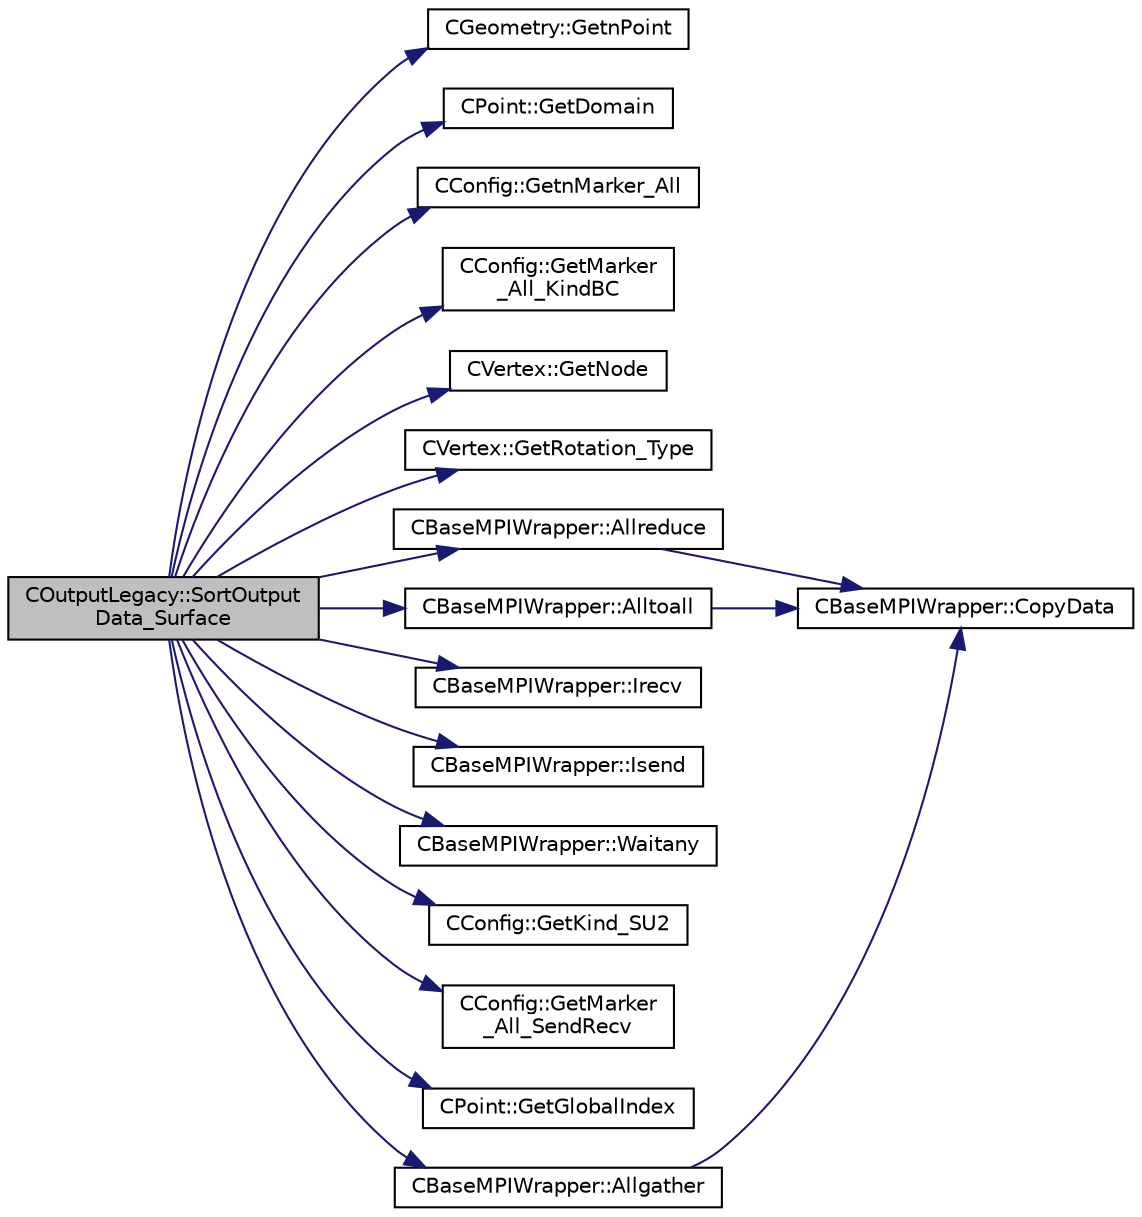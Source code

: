 digraph "COutputLegacy::SortOutputData_Surface"
{
  edge [fontname="Helvetica",fontsize="10",labelfontname="Helvetica",labelfontsize="10"];
  node [fontname="Helvetica",fontsize="10",shape=record];
  rankdir="LR";
  Node1971 [label="COutputLegacy::SortOutput\lData_Surface",height=0.2,width=0.4,color="black", fillcolor="grey75", style="filled", fontcolor="black"];
  Node1971 -> Node1972 [color="midnightblue",fontsize="10",style="solid",fontname="Helvetica"];
  Node1972 [label="CGeometry::GetnPoint",height=0.2,width=0.4,color="black", fillcolor="white", style="filled",URL="$class_c_geometry.html#aa68b666b38f4d2c7021736ae86940f44",tooltip="Get number of points. "];
  Node1971 -> Node1973 [color="midnightblue",fontsize="10",style="solid",fontname="Helvetica"];
  Node1973 [label="CPoint::GetDomain",height=0.2,width=0.4,color="black", fillcolor="white", style="filled",URL="$class_c_point.html#a1d7e22a60d4cfef356af1cba2bab3e55",tooltip="For parallel computation, its indicates if a point must be computed or not. "];
  Node1971 -> Node1974 [color="midnightblue",fontsize="10",style="solid",fontname="Helvetica"];
  Node1974 [label="CConfig::GetnMarker_All",height=0.2,width=0.4,color="black", fillcolor="white", style="filled",URL="$class_c_config.html#a300c4884edfc0c2acf395036439004f4",tooltip="Get the total number of boundary markers including send/receive domains. "];
  Node1971 -> Node1975 [color="midnightblue",fontsize="10",style="solid",fontname="Helvetica"];
  Node1975 [label="CConfig::GetMarker\l_All_KindBC",height=0.2,width=0.4,color="black", fillcolor="white", style="filled",URL="$class_c_config.html#a57d43acc1457d2d27095ce006218862e",tooltip="Get the kind of boundary for each marker. "];
  Node1971 -> Node1976 [color="midnightblue",fontsize="10",style="solid",fontname="Helvetica"];
  Node1976 [label="CVertex::GetNode",height=0.2,width=0.4,color="black", fillcolor="white", style="filled",URL="$class_c_vertex.html#a95c513bf927464157ed96b6c79779a1f",tooltip="Get the node of the vertex. "];
  Node1971 -> Node1977 [color="midnightblue",fontsize="10",style="solid",fontname="Helvetica"];
  Node1977 [label="CVertex::GetRotation_Type",height=0.2,width=0.4,color="black", fillcolor="white", style="filled",URL="$class_c_vertex.html#a4f79701d89ed5eaaf6c4c41566a319d7",tooltip="Get the type of rotation associated to the vertex. "];
  Node1971 -> Node1978 [color="midnightblue",fontsize="10",style="solid",fontname="Helvetica"];
  Node1978 [label="CBaseMPIWrapper::Allreduce",height=0.2,width=0.4,color="black", fillcolor="white", style="filled",URL="$class_c_base_m_p_i_wrapper.html#a637b6fd917a8ca91ce748ba88e0d66b6"];
  Node1978 -> Node1979 [color="midnightblue",fontsize="10",style="solid",fontname="Helvetica"];
  Node1979 [label="CBaseMPIWrapper::CopyData",height=0.2,width=0.4,color="black", fillcolor="white", style="filled",URL="$class_c_base_m_p_i_wrapper.html#a4725cc1dd65b161b483e812a538a5e36"];
  Node1971 -> Node1980 [color="midnightblue",fontsize="10",style="solid",fontname="Helvetica"];
  Node1980 [label="CBaseMPIWrapper::Alltoall",height=0.2,width=0.4,color="black", fillcolor="white", style="filled",URL="$class_c_base_m_p_i_wrapper.html#a86496abf1db8449b17501e14111f3371"];
  Node1980 -> Node1979 [color="midnightblue",fontsize="10",style="solid",fontname="Helvetica"];
  Node1971 -> Node1981 [color="midnightblue",fontsize="10",style="solid",fontname="Helvetica"];
  Node1981 [label="CBaseMPIWrapper::Irecv",height=0.2,width=0.4,color="black", fillcolor="white", style="filled",URL="$class_c_base_m_p_i_wrapper.html#ae41565b441aee76e1b48eb03e5ac86dd"];
  Node1971 -> Node1982 [color="midnightblue",fontsize="10",style="solid",fontname="Helvetica"];
  Node1982 [label="CBaseMPIWrapper::Isend",height=0.2,width=0.4,color="black", fillcolor="white", style="filled",URL="$class_c_base_m_p_i_wrapper.html#a43a415ec11a029ade218eaf8c807a817"];
  Node1971 -> Node1983 [color="midnightblue",fontsize="10",style="solid",fontname="Helvetica"];
  Node1983 [label="CBaseMPIWrapper::Waitany",height=0.2,width=0.4,color="black", fillcolor="white", style="filled",URL="$class_c_base_m_p_i_wrapper.html#ade364e6661c9eec2070a2448dbb5750b"];
  Node1971 -> Node1984 [color="midnightblue",fontsize="10",style="solid",fontname="Helvetica"];
  Node1984 [label="CConfig::GetKind_SU2",height=0.2,width=0.4,color="black", fillcolor="white", style="filled",URL="$class_c_config.html#a47df59fbfd882e2fa8fc71691292659b",tooltip="Get the kind of SU2 software component. "];
  Node1971 -> Node1985 [color="midnightblue",fontsize="10",style="solid",fontname="Helvetica"];
  Node1985 [label="CConfig::GetMarker\l_All_SendRecv",height=0.2,width=0.4,color="black", fillcolor="white", style="filled",URL="$class_c_config.html#a778a77ff2b9e1d359eab9b2d2106fa81",tooltip="Get the send-receive information for a marker val_marker. "];
  Node1971 -> Node1986 [color="midnightblue",fontsize="10",style="solid",fontname="Helvetica"];
  Node1986 [label="CPoint::GetGlobalIndex",height=0.2,width=0.4,color="black", fillcolor="white", style="filled",URL="$class_c_point.html#ab546170a5a03ef210a75fc5531910050",tooltip="Get the global index in a parallel computation. "];
  Node1971 -> Node1987 [color="midnightblue",fontsize="10",style="solid",fontname="Helvetica"];
  Node1987 [label="CBaseMPIWrapper::Allgather",height=0.2,width=0.4,color="black", fillcolor="white", style="filled",URL="$class_c_base_m_p_i_wrapper.html#a55195abbb7206e08a4933fa53cd41923"];
  Node1987 -> Node1979 [color="midnightblue",fontsize="10",style="solid",fontname="Helvetica"];
}
